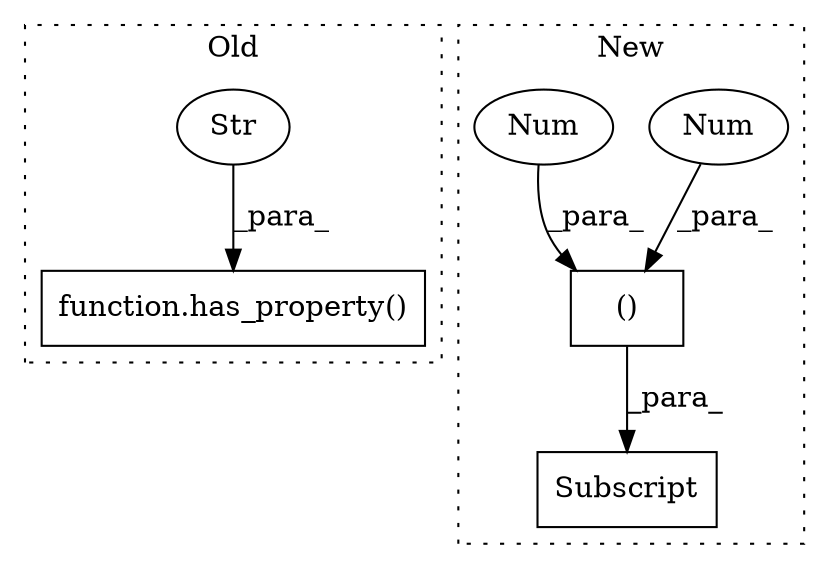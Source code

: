 digraph G {
subgraph cluster0 {
1 [label="function.has_property()" a="75" s="1531,1578" l="13,1" shape="box"];
4 [label="Str" a="66" s="1544" l="9" shape="ellipse"];
label = "Old";
style="dotted";
}
subgraph cluster1 {
2 [label="()" a="54" s="1668" l="3" shape="box"];
3 [label="Subscript" a="63" s="1649,0" l="23,0" shape="box"];
5 [label="Num" a="76" s="1667" l="1" shape="ellipse"];
6 [label="Num" a="76" s="1670" l="1" shape="ellipse"];
label = "New";
style="dotted";
}
2 -> 3 [label="_para_"];
4 -> 1 [label="_para_"];
5 -> 2 [label="_para_"];
6 -> 2 [label="_para_"];
}